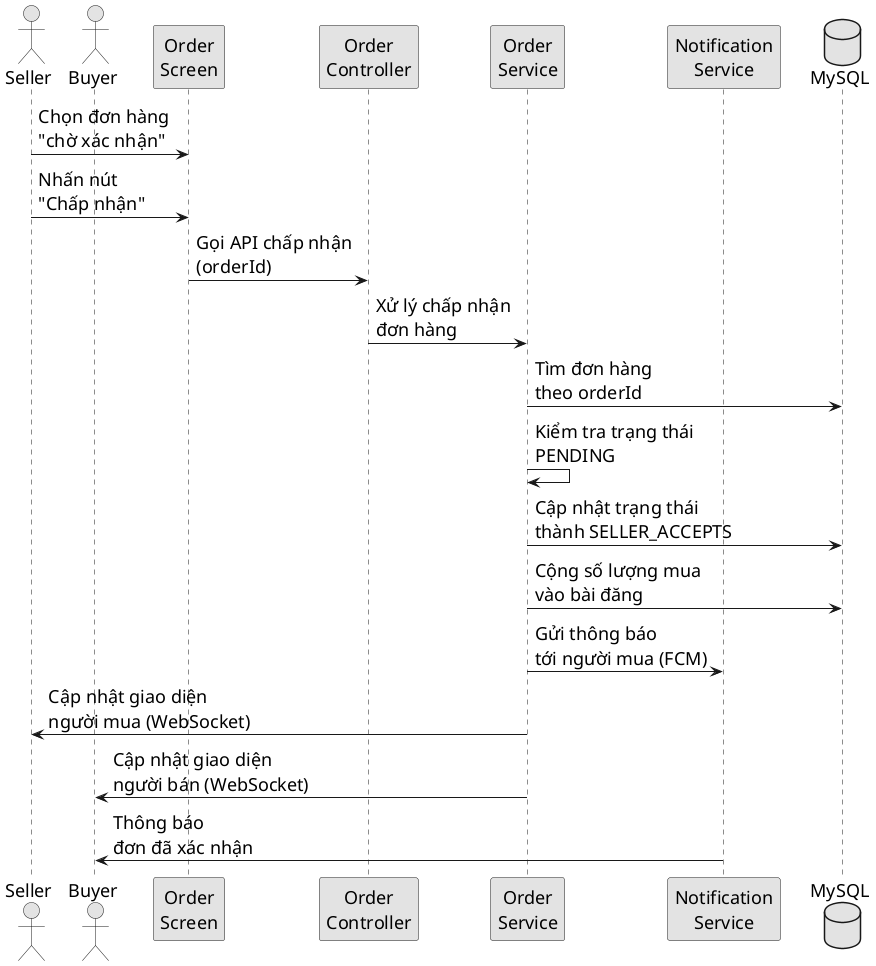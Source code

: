 @startuml
skinparam DefaultFontSize 18
skinparam monochrome true
skinparam ParticipantPadding 20
skinparam BoxPadding 10

actor Seller
actor Buyer
participant "Order\nScreen" as OrderScreen
participant "Order\nController" as OrderController
participant "Order\nService" as OrderService
participant "Notification\nService" as NotificationService
database MySQL

' Main Flow
Seller -> OrderScreen: Chọn đơn hàng\n"chờ xác nhận"
Seller -> OrderScreen: Nhấn nút\n"Chấp nhận"
OrderScreen -> OrderController: Gọi API chấp nhận\n(orderId)
OrderController -> OrderService: Xử lý chấp nhận\nđơn hàng
OrderService -> MySQL: Tìm đơn hàng\ntheo orderId
OrderService -> OrderService: Kiểm tra trạng thái\nPENDING
OrderService -> MySQL: Cập nhật trạng thái\nthành SELLER_ACCEPTS
OrderService -> MySQL: Cộng số lượng mua\nvào bài đăng
OrderService -> NotificationService: Gửi thông báo\ntới người mua (FCM)
OrderService -> Seller: Cập nhật giao diện\nngười mua (WebSocket)
OrderService -> Buyer: Cập nhật giao diện\nngười bán (WebSocket)
NotificationService -> Buyer: Thông báo\nđơn đã xác nhận
@enduml